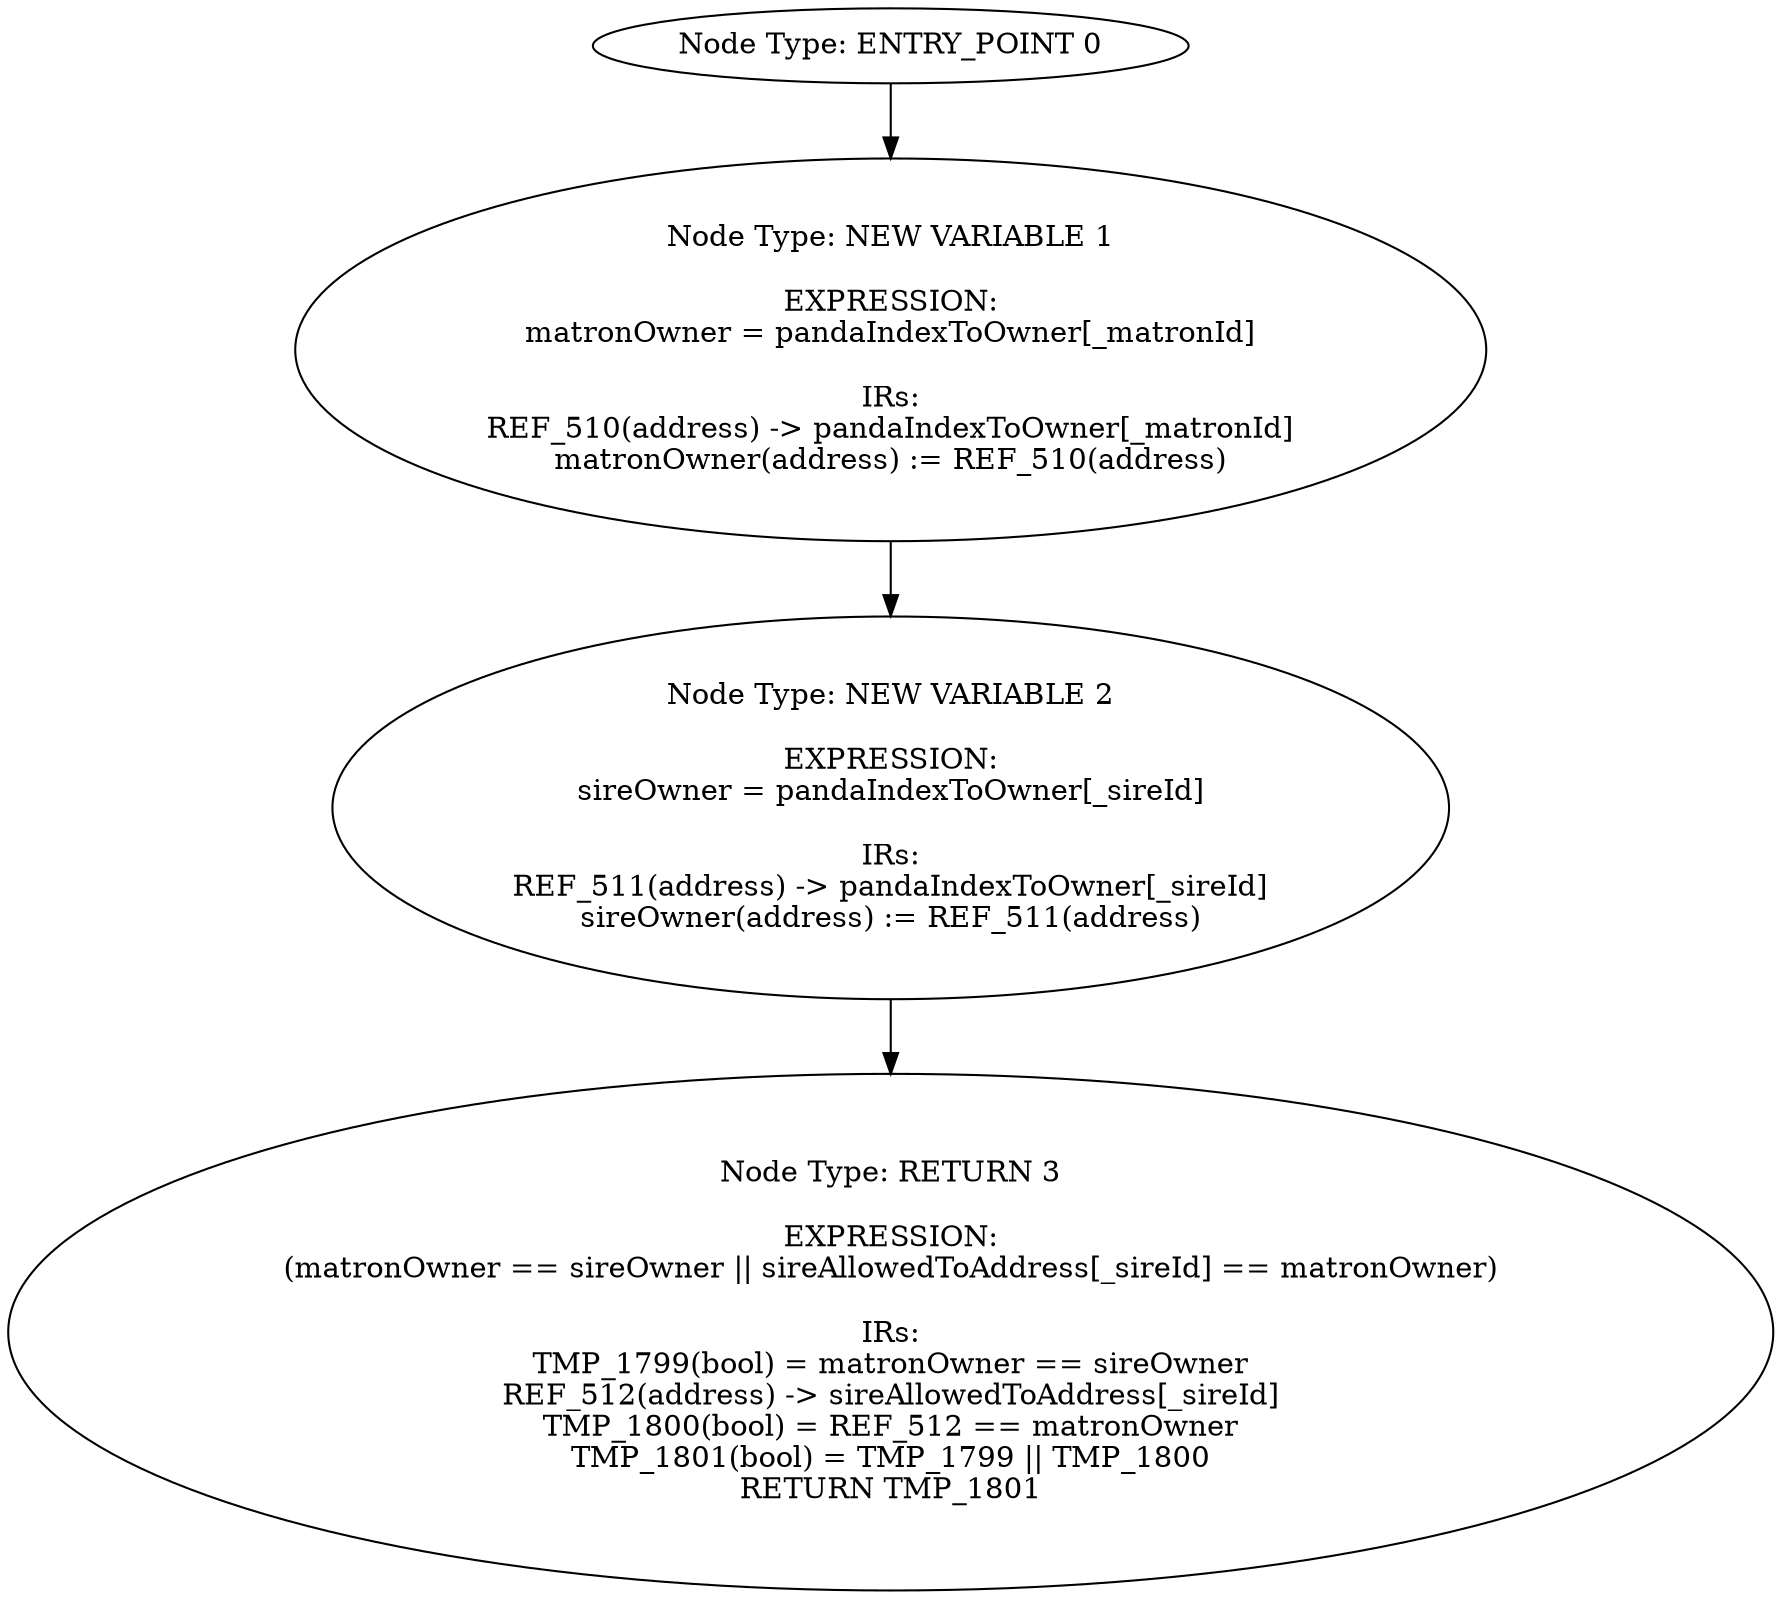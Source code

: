 digraph{
0[label="Node Type: ENTRY_POINT 0
"];
0->1;
1[label="Node Type: NEW VARIABLE 1

EXPRESSION:
matronOwner = pandaIndexToOwner[_matronId]

IRs:
REF_510(address) -> pandaIndexToOwner[_matronId]
matronOwner(address) := REF_510(address)"];
1->2;
2[label="Node Type: NEW VARIABLE 2

EXPRESSION:
sireOwner = pandaIndexToOwner[_sireId]

IRs:
REF_511(address) -> pandaIndexToOwner[_sireId]
sireOwner(address) := REF_511(address)"];
2->3;
3[label="Node Type: RETURN 3

EXPRESSION:
(matronOwner == sireOwner || sireAllowedToAddress[_sireId] == matronOwner)

IRs:
TMP_1799(bool) = matronOwner == sireOwner
REF_512(address) -> sireAllowedToAddress[_sireId]
TMP_1800(bool) = REF_512 == matronOwner
TMP_1801(bool) = TMP_1799 || TMP_1800
RETURN TMP_1801"];
}
